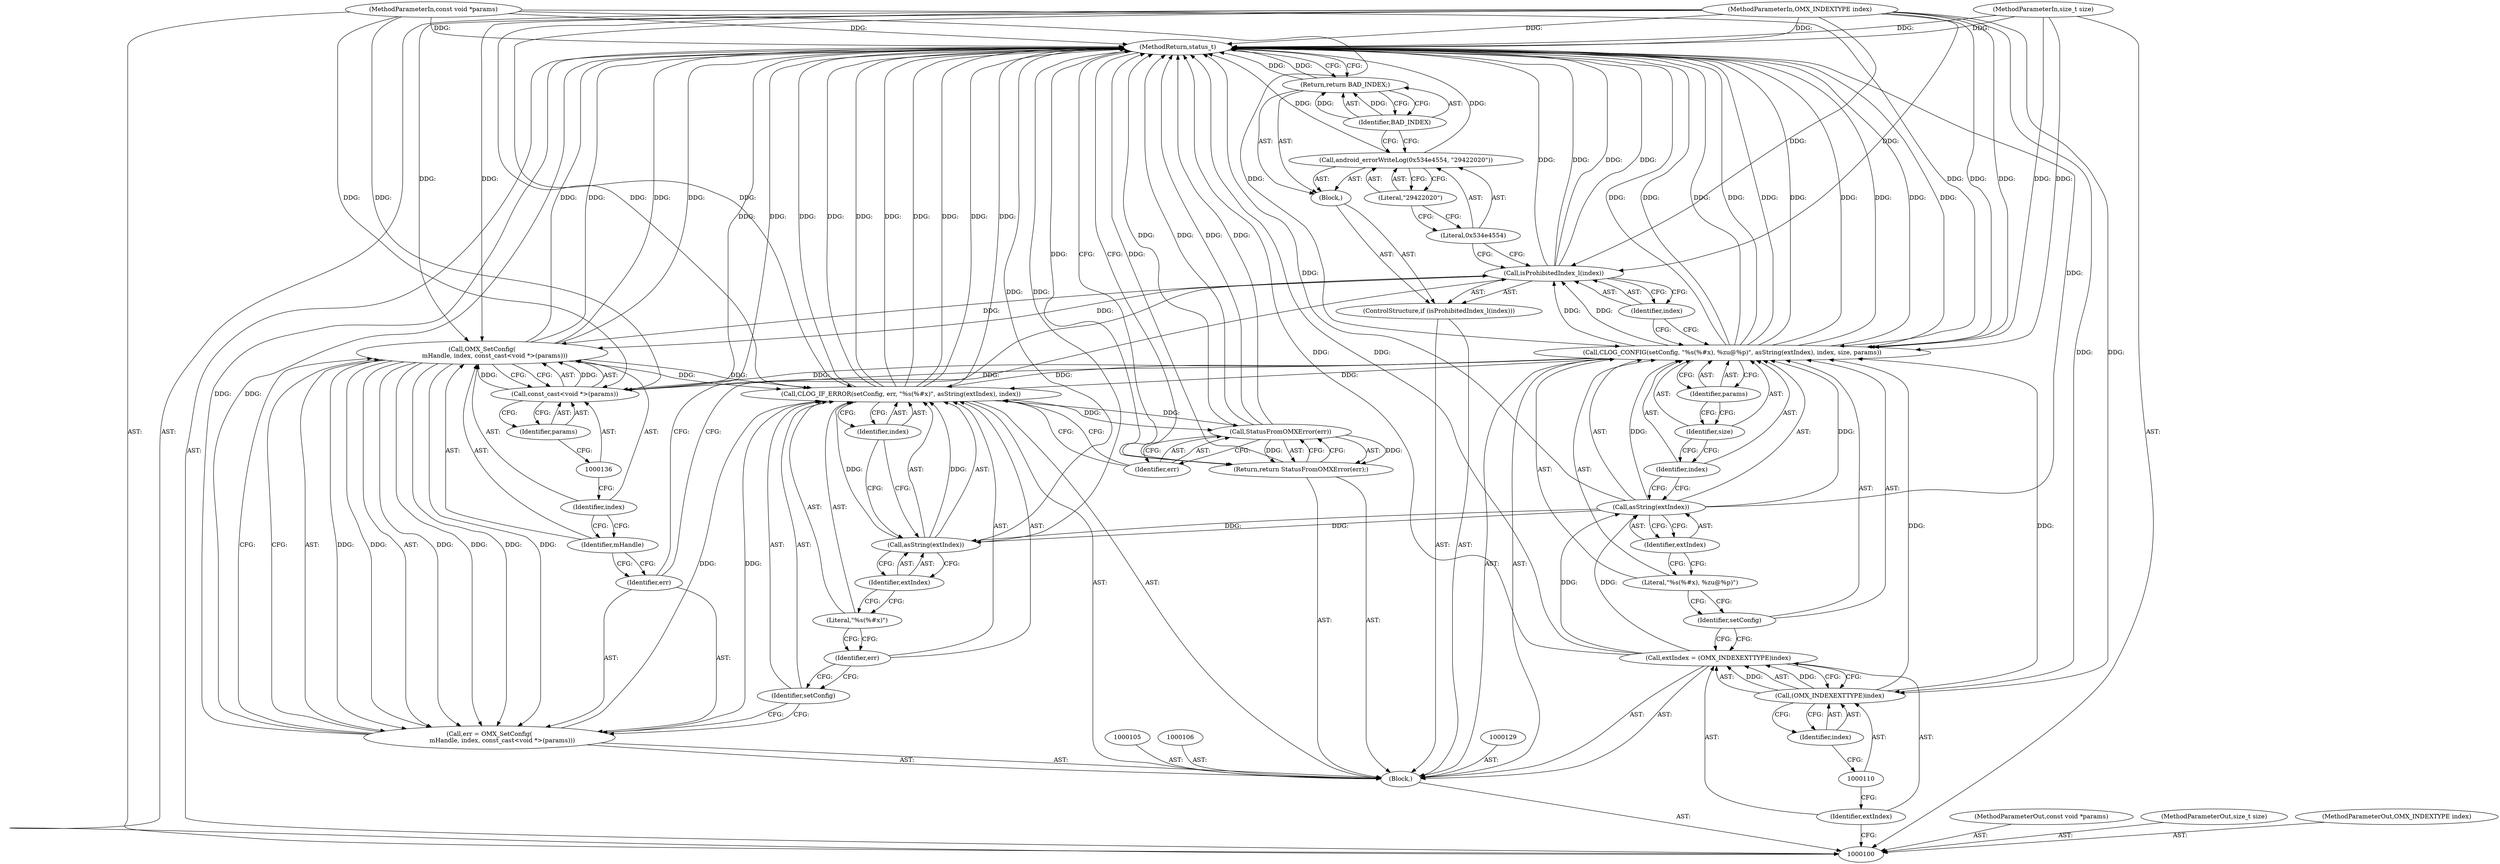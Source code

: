 digraph "0_Android_0f177948ae2640bfe4d70f8e4248e106406b3b0a_13" {
"1000148" [label="(MethodReturn,status_t)"];
"1000128" [label="(Identifier,BAD_INDEX)"];
"1000127" [label="(Return,return BAD_INDEX;)"];
"1000130" [label="(Call,err = OMX_SetConfig(\n             mHandle, index, const_cast<void *>(params)))"];
"1000131" [label="(Identifier,err)"];
"1000132" [label="(Call,OMX_SetConfig(\n             mHandle, index, const_cast<void *>(params)))"];
"1000133" [label="(Identifier,mHandle)"];
"1000134" [label="(Identifier,index)"];
"1000135" [label="(Call,const_cast<void *>(params))"];
"1000137" [label="(Identifier,params)"];
"1000139" [label="(Identifier,setConfig)"];
"1000140" [label="(Identifier,err)"];
"1000141" [label="(Literal,\"%s(%#x)\")"];
"1000142" [label="(Call,asString(extIndex))"];
"1000138" [label="(Call,CLOG_IF_ERROR(setConfig, err, \"%s(%#x)\", asString(extIndex), index))"];
"1000143" [label="(Identifier,extIndex)"];
"1000144" [label="(Identifier,index)"];
"1000145" [label="(Return,return StatusFromOMXError(err);)"];
"1000147" [label="(Identifier,err)"];
"1000146" [label="(Call,StatusFromOMXError(err))"];
"1000102" [label="(MethodParameterIn,const void *params)"];
"1000212" [label="(MethodParameterOut,const void *params)"];
"1000103" [label="(MethodParameterIn,size_t size)"];
"1000213" [label="(MethodParameterOut,size_t size)"];
"1000104" [label="(Block,)"];
"1000101" [label="(MethodParameterIn,OMX_INDEXTYPE index)"];
"1000211" [label="(MethodParameterOut,OMX_INDEXTYPE index)"];
"1000107" [label="(Call,extIndex = (OMX_INDEXEXTTYPE)index)"];
"1000108" [label="(Identifier,extIndex)"];
"1000109" [label="(Call,(OMX_INDEXEXTTYPE)index)"];
"1000111" [label="(Identifier,index)"];
"1000113" [label="(Identifier,setConfig)"];
"1000114" [label="(Literal,\"%s(%#x), %zu@%p)\")"];
"1000115" [label="(Call,asString(extIndex))"];
"1000112" [label="(Call,CLOG_CONFIG(setConfig, \"%s(%#x), %zu@%p)\", asString(extIndex), index, size, params))"];
"1000116" [label="(Identifier,extIndex)"];
"1000117" [label="(Identifier,index)"];
"1000118" [label="(Identifier,size)"];
"1000119" [label="(Identifier,params)"];
"1000122" [label="(Identifier,index)"];
"1000123" [label="(Block,)"];
"1000120" [label="(ControlStructure,if (isProhibitedIndex_l(index)))"];
"1000121" [label="(Call,isProhibitedIndex_l(index))"];
"1000125" [label="(Literal,0x534e4554)"];
"1000126" [label="(Literal,\"29422020\")"];
"1000124" [label="(Call,android_errorWriteLog(0x534e4554, \"29422020\"))"];
"1000148" -> "1000100"  [label="AST: "];
"1000148" -> "1000127"  [label="CFG: "];
"1000148" -> "1000145"  [label="CFG: "];
"1000145" -> "1000148"  [label="DDG: "];
"1000127" -> "1000148"  [label="DDG: "];
"1000138" -> "1000148"  [label="DDG: "];
"1000138" -> "1000148"  [label="DDG: "];
"1000138" -> "1000148"  [label="DDG: "];
"1000138" -> "1000148"  [label="DDG: "];
"1000112" -> "1000148"  [label="DDG: "];
"1000112" -> "1000148"  [label="DDG: "];
"1000112" -> "1000148"  [label="DDG: "];
"1000112" -> "1000148"  [label="DDG: "];
"1000112" -> "1000148"  [label="DDG: "];
"1000146" -> "1000148"  [label="DDG: "];
"1000146" -> "1000148"  [label="DDG: "];
"1000124" -> "1000148"  [label="DDG: "];
"1000130" -> "1000148"  [label="DDG: "];
"1000103" -> "1000148"  [label="DDG: "];
"1000121" -> "1000148"  [label="DDG: "];
"1000121" -> "1000148"  [label="DDG: "];
"1000132" -> "1000148"  [label="DDG: "];
"1000132" -> "1000148"  [label="DDG: "];
"1000102" -> "1000148"  [label="DDG: "];
"1000101" -> "1000148"  [label="DDG: "];
"1000142" -> "1000148"  [label="DDG: "];
"1000115" -> "1000148"  [label="DDG: "];
"1000135" -> "1000148"  [label="DDG: "];
"1000107" -> "1000148"  [label="DDG: "];
"1000128" -> "1000127"  [label="AST: "];
"1000128" -> "1000124"  [label="CFG: "];
"1000127" -> "1000128"  [label="CFG: "];
"1000128" -> "1000127"  [label="DDG: "];
"1000127" -> "1000123"  [label="AST: "];
"1000127" -> "1000128"  [label="CFG: "];
"1000128" -> "1000127"  [label="AST: "];
"1000148" -> "1000127"  [label="CFG: "];
"1000127" -> "1000148"  [label="DDG: "];
"1000128" -> "1000127"  [label="DDG: "];
"1000130" -> "1000104"  [label="AST: "];
"1000130" -> "1000132"  [label="CFG: "];
"1000131" -> "1000130"  [label="AST: "];
"1000132" -> "1000130"  [label="AST: "];
"1000139" -> "1000130"  [label="CFG: "];
"1000130" -> "1000148"  [label="DDG: "];
"1000132" -> "1000130"  [label="DDG: "];
"1000132" -> "1000130"  [label="DDG: "];
"1000132" -> "1000130"  [label="DDG: "];
"1000130" -> "1000138"  [label="DDG: "];
"1000131" -> "1000130"  [label="AST: "];
"1000131" -> "1000121"  [label="CFG: "];
"1000133" -> "1000131"  [label="CFG: "];
"1000132" -> "1000130"  [label="AST: "];
"1000132" -> "1000135"  [label="CFG: "];
"1000133" -> "1000132"  [label="AST: "];
"1000134" -> "1000132"  [label="AST: "];
"1000135" -> "1000132"  [label="AST: "];
"1000130" -> "1000132"  [label="CFG: "];
"1000132" -> "1000148"  [label="DDG: "];
"1000132" -> "1000148"  [label="DDG: "];
"1000132" -> "1000130"  [label="DDG: "];
"1000132" -> "1000130"  [label="DDG: "];
"1000132" -> "1000130"  [label="DDG: "];
"1000121" -> "1000132"  [label="DDG: "];
"1000101" -> "1000132"  [label="DDG: "];
"1000135" -> "1000132"  [label="DDG: "];
"1000132" -> "1000138"  [label="DDG: "];
"1000133" -> "1000132"  [label="AST: "];
"1000133" -> "1000131"  [label="CFG: "];
"1000134" -> "1000133"  [label="CFG: "];
"1000134" -> "1000132"  [label="AST: "];
"1000134" -> "1000133"  [label="CFG: "];
"1000136" -> "1000134"  [label="CFG: "];
"1000135" -> "1000132"  [label="AST: "];
"1000135" -> "1000137"  [label="CFG: "];
"1000136" -> "1000135"  [label="AST: "];
"1000137" -> "1000135"  [label="AST: "];
"1000132" -> "1000135"  [label="CFG: "];
"1000135" -> "1000148"  [label="DDG: "];
"1000135" -> "1000132"  [label="DDG: "];
"1000112" -> "1000135"  [label="DDG: "];
"1000102" -> "1000135"  [label="DDG: "];
"1000137" -> "1000135"  [label="AST: "];
"1000137" -> "1000136"  [label="CFG: "];
"1000135" -> "1000137"  [label="CFG: "];
"1000139" -> "1000138"  [label="AST: "];
"1000139" -> "1000130"  [label="CFG: "];
"1000140" -> "1000139"  [label="CFG: "];
"1000140" -> "1000138"  [label="AST: "];
"1000140" -> "1000139"  [label="CFG: "];
"1000141" -> "1000140"  [label="CFG: "];
"1000141" -> "1000138"  [label="AST: "];
"1000141" -> "1000140"  [label="CFG: "];
"1000143" -> "1000141"  [label="CFG: "];
"1000142" -> "1000138"  [label="AST: "];
"1000142" -> "1000143"  [label="CFG: "];
"1000143" -> "1000142"  [label="AST: "];
"1000144" -> "1000142"  [label="CFG: "];
"1000142" -> "1000148"  [label="DDG: "];
"1000142" -> "1000138"  [label="DDG: "];
"1000115" -> "1000142"  [label="DDG: "];
"1000138" -> "1000104"  [label="AST: "];
"1000138" -> "1000144"  [label="CFG: "];
"1000139" -> "1000138"  [label="AST: "];
"1000140" -> "1000138"  [label="AST: "];
"1000141" -> "1000138"  [label="AST: "];
"1000142" -> "1000138"  [label="AST: "];
"1000144" -> "1000138"  [label="AST: "];
"1000147" -> "1000138"  [label="CFG: "];
"1000138" -> "1000148"  [label="DDG: "];
"1000138" -> "1000148"  [label="DDG: "];
"1000138" -> "1000148"  [label="DDG: "];
"1000138" -> "1000148"  [label="DDG: "];
"1000112" -> "1000138"  [label="DDG: "];
"1000130" -> "1000138"  [label="DDG: "];
"1000142" -> "1000138"  [label="DDG: "];
"1000132" -> "1000138"  [label="DDG: "];
"1000101" -> "1000138"  [label="DDG: "];
"1000138" -> "1000146"  [label="DDG: "];
"1000143" -> "1000142"  [label="AST: "];
"1000143" -> "1000141"  [label="CFG: "];
"1000142" -> "1000143"  [label="CFG: "];
"1000144" -> "1000138"  [label="AST: "];
"1000144" -> "1000142"  [label="CFG: "];
"1000138" -> "1000144"  [label="CFG: "];
"1000145" -> "1000104"  [label="AST: "];
"1000145" -> "1000146"  [label="CFG: "];
"1000146" -> "1000145"  [label="AST: "];
"1000148" -> "1000145"  [label="CFG: "];
"1000145" -> "1000148"  [label="DDG: "];
"1000146" -> "1000145"  [label="DDG: "];
"1000147" -> "1000146"  [label="AST: "];
"1000147" -> "1000138"  [label="CFG: "];
"1000146" -> "1000147"  [label="CFG: "];
"1000146" -> "1000145"  [label="AST: "];
"1000146" -> "1000147"  [label="CFG: "];
"1000147" -> "1000146"  [label="AST: "];
"1000145" -> "1000146"  [label="CFG: "];
"1000146" -> "1000148"  [label="DDG: "];
"1000146" -> "1000148"  [label="DDG: "];
"1000146" -> "1000145"  [label="DDG: "];
"1000138" -> "1000146"  [label="DDG: "];
"1000102" -> "1000100"  [label="AST: "];
"1000102" -> "1000148"  [label="DDG: "];
"1000102" -> "1000112"  [label="DDG: "];
"1000102" -> "1000135"  [label="DDG: "];
"1000212" -> "1000100"  [label="AST: "];
"1000103" -> "1000100"  [label="AST: "];
"1000103" -> "1000148"  [label="DDG: "];
"1000103" -> "1000112"  [label="DDG: "];
"1000213" -> "1000100"  [label="AST: "];
"1000104" -> "1000100"  [label="AST: "];
"1000105" -> "1000104"  [label="AST: "];
"1000106" -> "1000104"  [label="AST: "];
"1000107" -> "1000104"  [label="AST: "];
"1000112" -> "1000104"  [label="AST: "];
"1000120" -> "1000104"  [label="AST: "];
"1000129" -> "1000104"  [label="AST: "];
"1000130" -> "1000104"  [label="AST: "];
"1000138" -> "1000104"  [label="AST: "];
"1000145" -> "1000104"  [label="AST: "];
"1000101" -> "1000100"  [label="AST: "];
"1000101" -> "1000148"  [label="DDG: "];
"1000101" -> "1000109"  [label="DDG: "];
"1000101" -> "1000112"  [label="DDG: "];
"1000101" -> "1000121"  [label="DDG: "];
"1000101" -> "1000132"  [label="DDG: "];
"1000101" -> "1000138"  [label="DDG: "];
"1000211" -> "1000100"  [label="AST: "];
"1000107" -> "1000104"  [label="AST: "];
"1000107" -> "1000109"  [label="CFG: "];
"1000108" -> "1000107"  [label="AST: "];
"1000109" -> "1000107"  [label="AST: "];
"1000113" -> "1000107"  [label="CFG: "];
"1000107" -> "1000148"  [label="DDG: "];
"1000109" -> "1000107"  [label="DDG: "];
"1000107" -> "1000115"  [label="DDG: "];
"1000108" -> "1000107"  [label="AST: "];
"1000108" -> "1000100"  [label="CFG: "];
"1000110" -> "1000108"  [label="CFG: "];
"1000109" -> "1000107"  [label="AST: "];
"1000109" -> "1000111"  [label="CFG: "];
"1000110" -> "1000109"  [label="AST: "];
"1000111" -> "1000109"  [label="AST: "];
"1000107" -> "1000109"  [label="CFG: "];
"1000109" -> "1000107"  [label="DDG: "];
"1000101" -> "1000109"  [label="DDG: "];
"1000109" -> "1000112"  [label="DDG: "];
"1000111" -> "1000109"  [label="AST: "];
"1000111" -> "1000110"  [label="CFG: "];
"1000109" -> "1000111"  [label="CFG: "];
"1000113" -> "1000112"  [label="AST: "];
"1000113" -> "1000107"  [label="CFG: "];
"1000114" -> "1000113"  [label="CFG: "];
"1000114" -> "1000112"  [label="AST: "];
"1000114" -> "1000113"  [label="CFG: "];
"1000116" -> "1000114"  [label="CFG: "];
"1000115" -> "1000112"  [label="AST: "];
"1000115" -> "1000116"  [label="CFG: "];
"1000116" -> "1000115"  [label="AST: "];
"1000117" -> "1000115"  [label="CFG: "];
"1000115" -> "1000148"  [label="DDG: "];
"1000115" -> "1000112"  [label="DDG: "];
"1000107" -> "1000115"  [label="DDG: "];
"1000115" -> "1000142"  [label="DDG: "];
"1000112" -> "1000104"  [label="AST: "];
"1000112" -> "1000119"  [label="CFG: "];
"1000113" -> "1000112"  [label="AST: "];
"1000114" -> "1000112"  [label="AST: "];
"1000115" -> "1000112"  [label="AST: "];
"1000117" -> "1000112"  [label="AST: "];
"1000118" -> "1000112"  [label="AST: "];
"1000119" -> "1000112"  [label="AST: "];
"1000122" -> "1000112"  [label="CFG: "];
"1000112" -> "1000148"  [label="DDG: "];
"1000112" -> "1000148"  [label="DDG: "];
"1000112" -> "1000148"  [label="DDG: "];
"1000112" -> "1000148"  [label="DDG: "];
"1000112" -> "1000148"  [label="DDG: "];
"1000115" -> "1000112"  [label="DDG: "];
"1000109" -> "1000112"  [label="DDG: "];
"1000101" -> "1000112"  [label="DDG: "];
"1000103" -> "1000112"  [label="DDG: "];
"1000102" -> "1000112"  [label="DDG: "];
"1000112" -> "1000121"  [label="DDG: "];
"1000112" -> "1000135"  [label="DDG: "];
"1000112" -> "1000138"  [label="DDG: "];
"1000116" -> "1000115"  [label="AST: "];
"1000116" -> "1000114"  [label="CFG: "];
"1000115" -> "1000116"  [label="CFG: "];
"1000117" -> "1000112"  [label="AST: "];
"1000117" -> "1000115"  [label="CFG: "];
"1000118" -> "1000117"  [label="CFG: "];
"1000118" -> "1000112"  [label="AST: "];
"1000118" -> "1000117"  [label="CFG: "];
"1000119" -> "1000118"  [label="CFG: "];
"1000119" -> "1000112"  [label="AST: "];
"1000119" -> "1000118"  [label="CFG: "];
"1000112" -> "1000119"  [label="CFG: "];
"1000122" -> "1000121"  [label="AST: "];
"1000122" -> "1000112"  [label="CFG: "];
"1000121" -> "1000122"  [label="CFG: "];
"1000123" -> "1000120"  [label="AST: "];
"1000124" -> "1000123"  [label="AST: "];
"1000127" -> "1000123"  [label="AST: "];
"1000120" -> "1000104"  [label="AST: "];
"1000121" -> "1000120"  [label="AST: "];
"1000123" -> "1000120"  [label="AST: "];
"1000121" -> "1000120"  [label="AST: "];
"1000121" -> "1000122"  [label="CFG: "];
"1000122" -> "1000121"  [label="AST: "];
"1000125" -> "1000121"  [label="CFG: "];
"1000131" -> "1000121"  [label="CFG: "];
"1000121" -> "1000148"  [label="DDG: "];
"1000121" -> "1000148"  [label="DDG: "];
"1000112" -> "1000121"  [label="DDG: "];
"1000101" -> "1000121"  [label="DDG: "];
"1000121" -> "1000132"  [label="DDG: "];
"1000125" -> "1000124"  [label="AST: "];
"1000125" -> "1000121"  [label="CFG: "];
"1000126" -> "1000125"  [label="CFG: "];
"1000126" -> "1000124"  [label="AST: "];
"1000126" -> "1000125"  [label="CFG: "];
"1000124" -> "1000126"  [label="CFG: "];
"1000124" -> "1000123"  [label="AST: "];
"1000124" -> "1000126"  [label="CFG: "];
"1000125" -> "1000124"  [label="AST: "];
"1000126" -> "1000124"  [label="AST: "];
"1000128" -> "1000124"  [label="CFG: "];
"1000124" -> "1000148"  [label="DDG: "];
}
